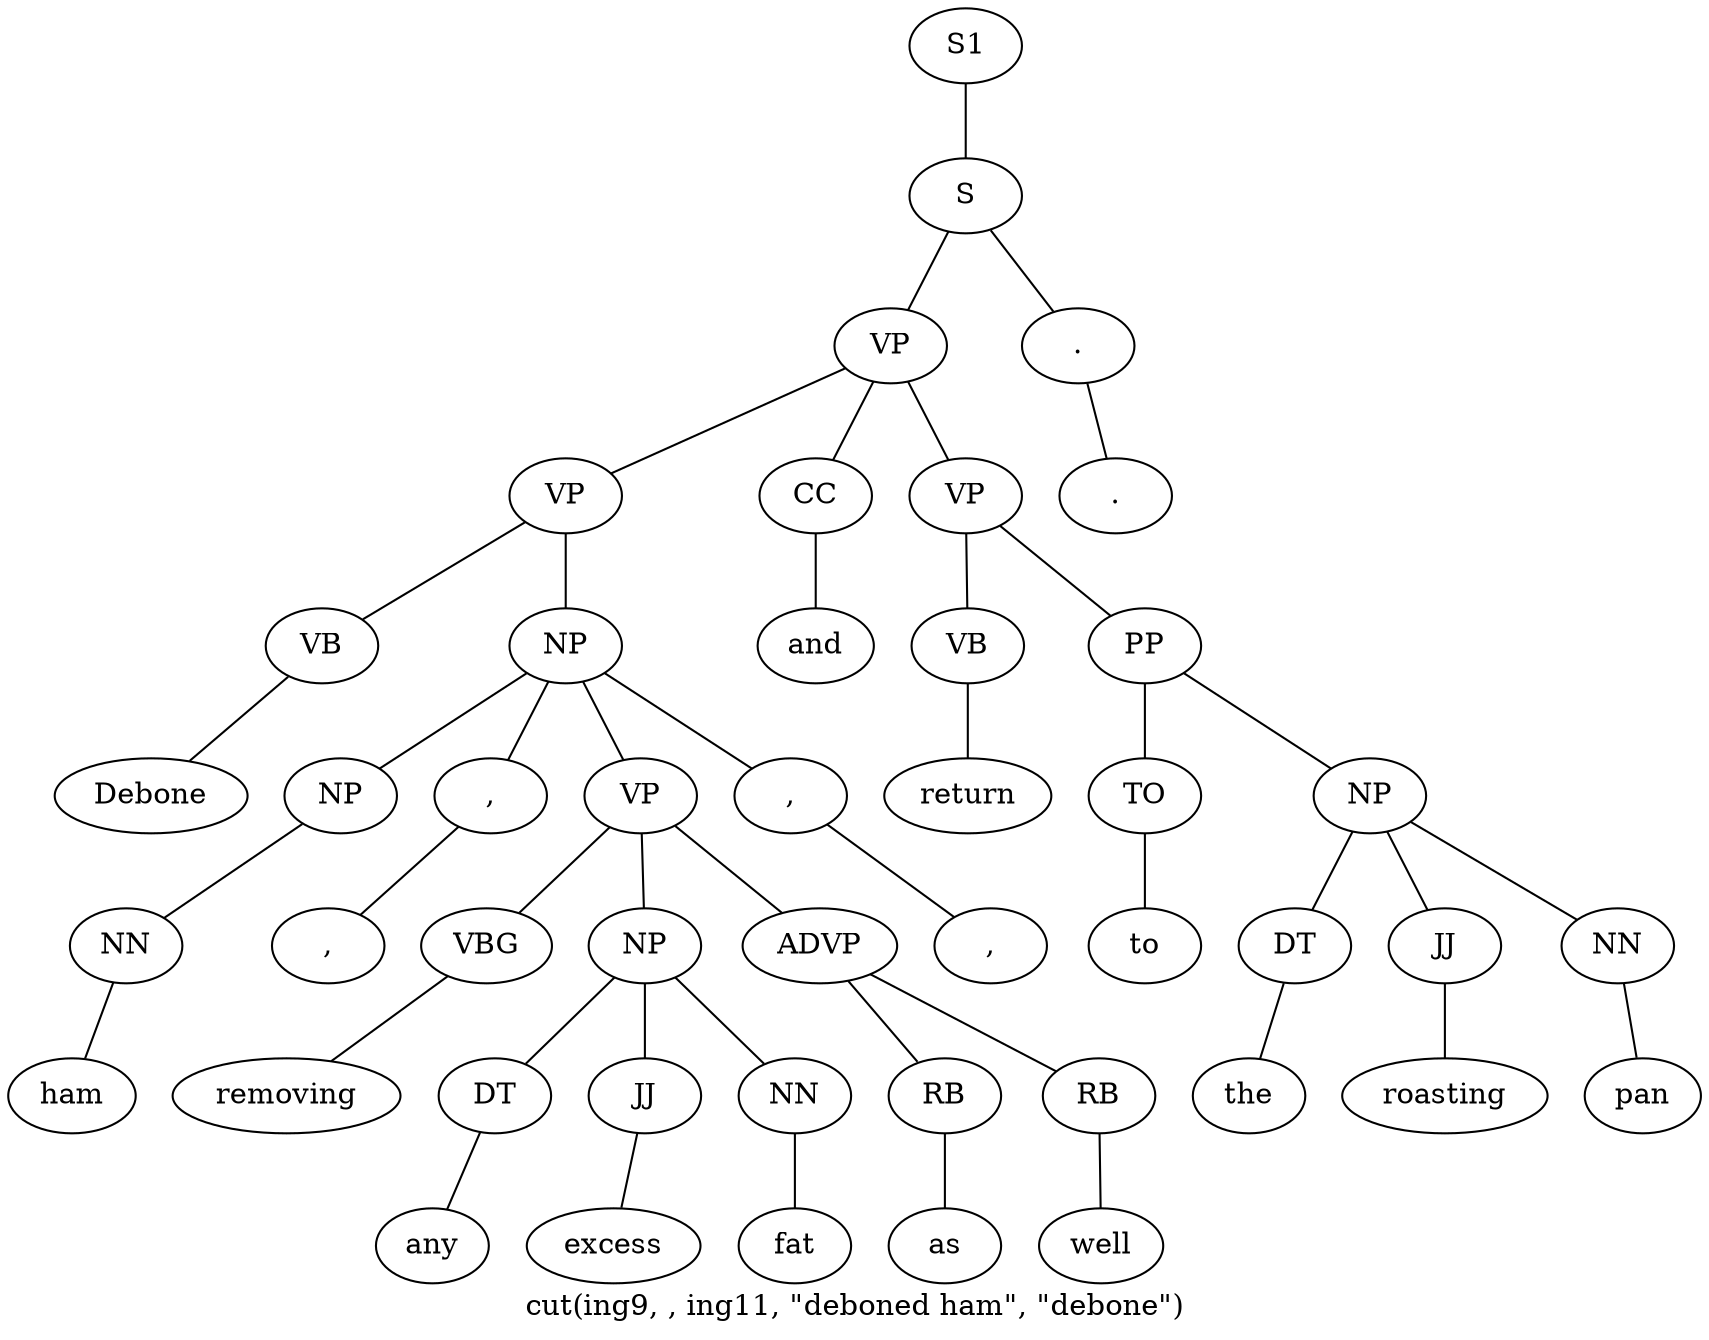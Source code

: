 graph SyntaxGraph {
	label = "cut(ing9, , ing11, \"deboned ham\", \"debone\")";
	Node0 [label="S1"];
	Node1 [label="S"];
	Node2 [label="VP"];
	Node3 [label="VP"];
	Node4 [label="VB"];
	Node5 [label="Debone"];
	Node6 [label="NP"];
	Node7 [label="NP"];
	Node8 [label="NN"];
	Node9 [label="ham"];
	Node10 [label=","];
	Node11 [label=","];
	Node12 [label="VP"];
	Node13 [label="VBG"];
	Node14 [label="removing"];
	Node15 [label="NP"];
	Node16 [label="DT"];
	Node17 [label="any"];
	Node18 [label="JJ"];
	Node19 [label="excess"];
	Node20 [label="NN"];
	Node21 [label="fat"];
	Node22 [label="ADVP"];
	Node23 [label="RB"];
	Node24 [label="as"];
	Node25 [label="RB"];
	Node26 [label="well"];
	Node27 [label=","];
	Node28 [label=","];
	Node29 [label="CC"];
	Node30 [label="and"];
	Node31 [label="VP"];
	Node32 [label="VB"];
	Node33 [label="return"];
	Node34 [label="PP"];
	Node35 [label="TO"];
	Node36 [label="to"];
	Node37 [label="NP"];
	Node38 [label="DT"];
	Node39 [label="the"];
	Node40 [label="JJ"];
	Node41 [label="roasting"];
	Node42 [label="NN"];
	Node43 [label="pan"];
	Node44 [label="."];
	Node45 [label="."];

	Node0 -- Node1;
	Node1 -- Node2;
	Node1 -- Node44;
	Node2 -- Node3;
	Node2 -- Node29;
	Node2 -- Node31;
	Node3 -- Node4;
	Node3 -- Node6;
	Node4 -- Node5;
	Node6 -- Node7;
	Node6 -- Node10;
	Node6 -- Node12;
	Node6 -- Node27;
	Node7 -- Node8;
	Node8 -- Node9;
	Node10 -- Node11;
	Node12 -- Node13;
	Node12 -- Node15;
	Node12 -- Node22;
	Node13 -- Node14;
	Node15 -- Node16;
	Node15 -- Node18;
	Node15 -- Node20;
	Node16 -- Node17;
	Node18 -- Node19;
	Node20 -- Node21;
	Node22 -- Node23;
	Node22 -- Node25;
	Node23 -- Node24;
	Node25 -- Node26;
	Node27 -- Node28;
	Node29 -- Node30;
	Node31 -- Node32;
	Node31 -- Node34;
	Node32 -- Node33;
	Node34 -- Node35;
	Node34 -- Node37;
	Node35 -- Node36;
	Node37 -- Node38;
	Node37 -- Node40;
	Node37 -- Node42;
	Node38 -- Node39;
	Node40 -- Node41;
	Node42 -- Node43;
	Node44 -- Node45;
}
